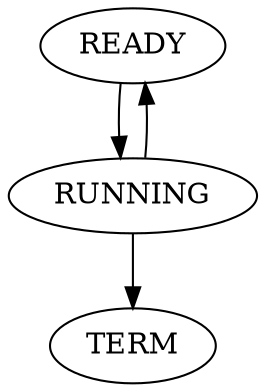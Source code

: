 # 协程三态模型

digraph {
a [label="READY"];
b [label="RUNNING"];
c [label="TERM"];

a -> b;
b -> a;
b -> c;
}